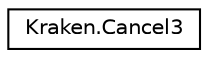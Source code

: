 digraph "Graphical Class Hierarchy"
{
 // LATEX_PDF_SIZE
  edge [fontname="Helvetica",fontsize="10",labelfontname="Helvetica",labelfontsize="10"];
  node [fontname="Helvetica",fontsize="10",shape=record];
  rankdir="LR";
  Node0 [label="Kraken.Cancel3",height=0.2,width=0.4,color="black", fillcolor="white", style="filled",URL="$class_kraken_1_1_cancel3.html",tooltip=" "];
}

